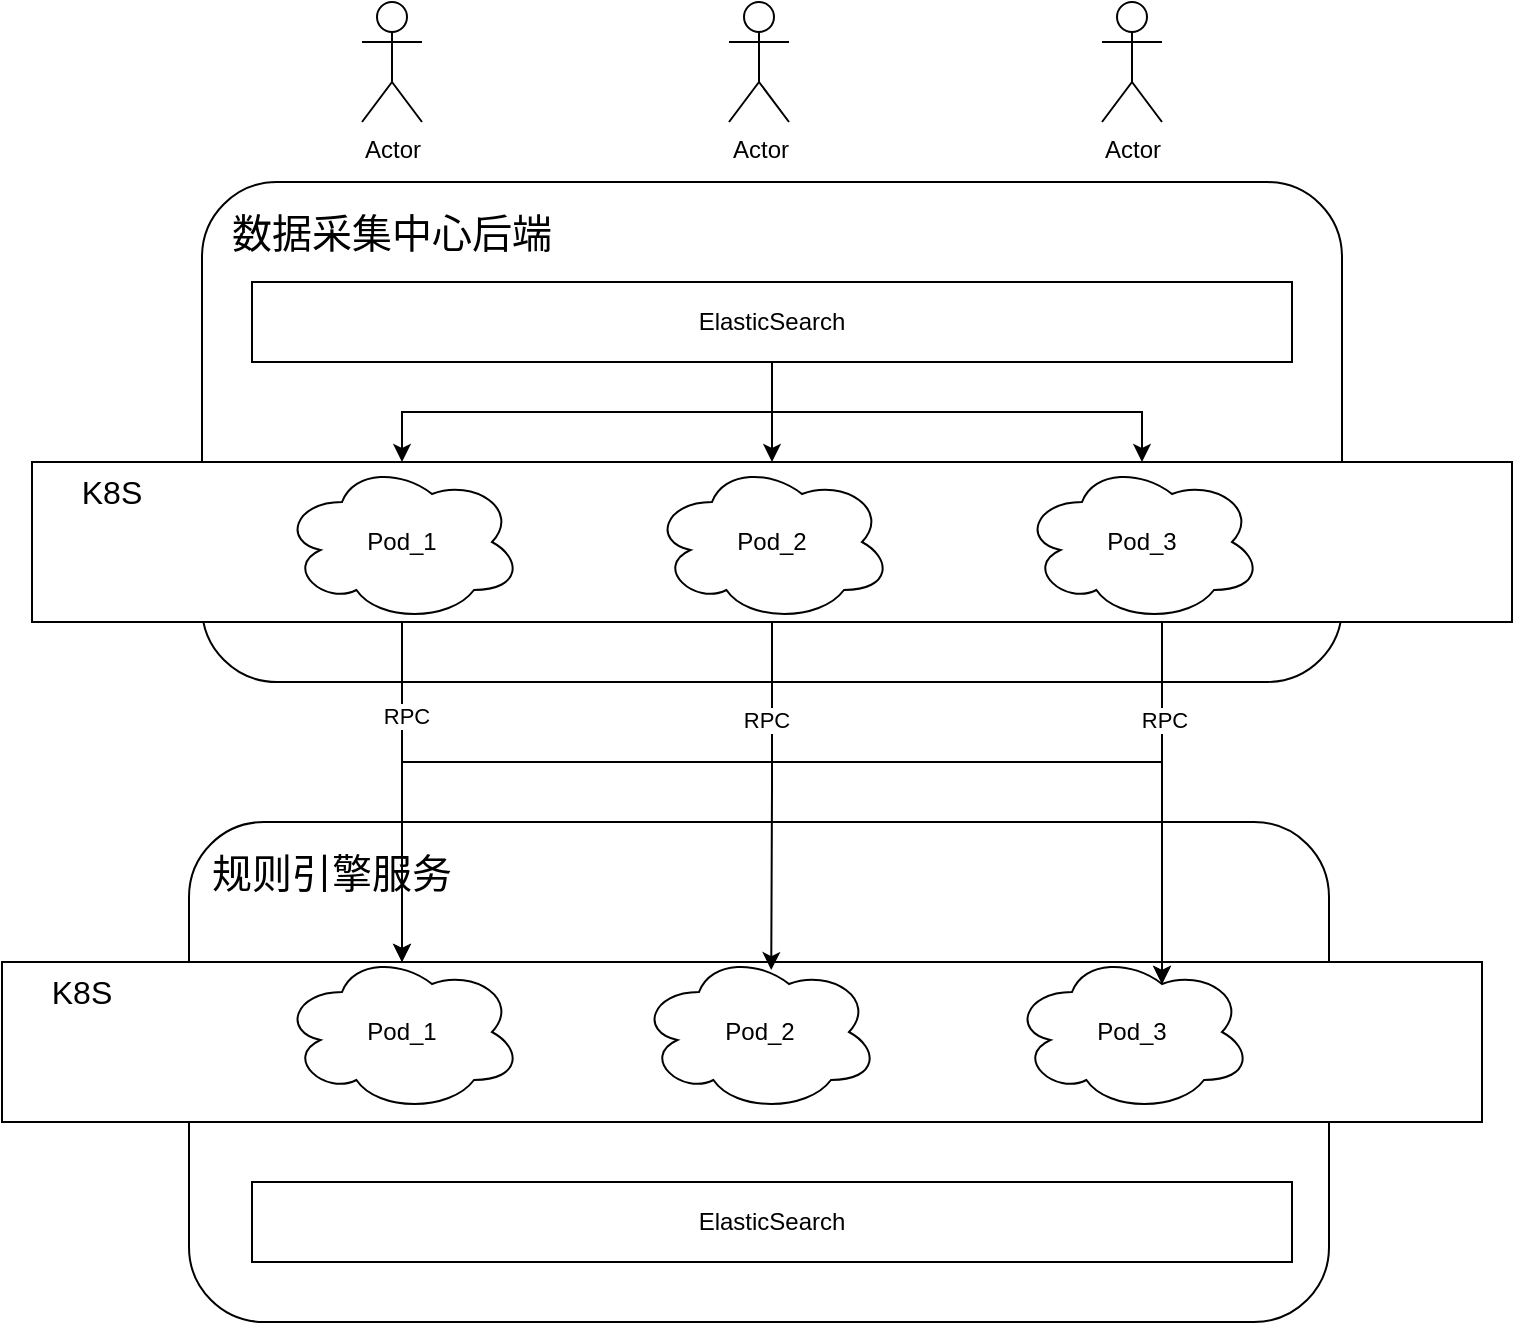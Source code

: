 <mxfile version="24.8.3">
  <diagram name="第 1 页" id="ja0HRZprbads0ubO2GaX">
    <mxGraphModel dx="2026" dy="1107" grid="1" gridSize="10" guides="1" tooltips="1" connect="1" arrows="1" fold="1" page="1" pageScale="1" pageWidth="827" pageHeight="1169" math="0" shadow="0">
      <root>
        <mxCell id="0" />
        <mxCell id="1" parent="0" />
        <mxCell id="0Gaw6kxAeufQkQbVFPKI-1" value="" style="rounded=1;whiteSpace=wrap;html=1;" vertex="1" parent="1">
          <mxGeometry x="120" y="160" width="570" height="250" as="geometry" />
        </mxCell>
        <mxCell id="0Gaw6kxAeufQkQbVFPKI-12" value="" style="rounded=0;whiteSpace=wrap;html=1;" vertex="1" parent="1">
          <mxGeometry x="35" y="300" width="740" height="80" as="geometry" />
        </mxCell>
        <mxCell id="0Gaw6kxAeufQkQbVFPKI-2" value="Actor" style="shape=umlActor;verticalLabelPosition=bottom;verticalAlign=top;html=1;outlineConnect=0;" vertex="1" parent="1">
          <mxGeometry x="200" y="70" width="30" height="60" as="geometry" />
        </mxCell>
        <mxCell id="0Gaw6kxAeufQkQbVFPKI-3" value="Actor" style="shape=umlActor;verticalLabelPosition=bottom;verticalAlign=top;html=1;outlineConnect=0;" vertex="1" parent="1">
          <mxGeometry x="383.5" y="70" width="30" height="60" as="geometry" />
        </mxCell>
        <mxCell id="0Gaw6kxAeufQkQbVFPKI-4" value="Actor" style="shape=umlActor;verticalLabelPosition=bottom;verticalAlign=top;html=1;outlineConnect=0;" vertex="1" parent="1">
          <mxGeometry x="570" y="70" width="30" height="60" as="geometry" />
        </mxCell>
        <mxCell id="0Gaw6kxAeufQkQbVFPKI-6" value="&lt;font style=&quot;font-size: 20px;&quot;&gt;数据采集中心后端&lt;/font&gt;" style="text;html=1;align=center;verticalAlign=middle;whiteSpace=wrap;rounded=0;" vertex="1" parent="1">
          <mxGeometry x="120" y="170" width="190" height="30" as="geometry" />
        </mxCell>
        <mxCell id="0Gaw6kxAeufQkQbVFPKI-20" value="" style="edgeStyle=orthogonalEdgeStyle;rounded=0;orthogonalLoop=1;jettySize=auto;html=1;" edge="1" parent="1" source="0Gaw6kxAeufQkQbVFPKI-7" target="0Gaw6kxAeufQkQbVFPKI-9">
          <mxGeometry relative="1" as="geometry" />
        </mxCell>
        <mxCell id="0Gaw6kxAeufQkQbVFPKI-21" style="edgeStyle=orthogonalEdgeStyle;rounded=0;orthogonalLoop=1;jettySize=auto;html=1;" edge="1" parent="1" source="0Gaw6kxAeufQkQbVFPKI-7" target="0Gaw6kxAeufQkQbVFPKI-8">
          <mxGeometry relative="1" as="geometry" />
        </mxCell>
        <mxCell id="0Gaw6kxAeufQkQbVFPKI-22" style="edgeStyle=orthogonalEdgeStyle;rounded=0;orthogonalLoop=1;jettySize=auto;html=1;" edge="1" parent="1" source="0Gaw6kxAeufQkQbVFPKI-7" target="0Gaw6kxAeufQkQbVFPKI-10">
          <mxGeometry relative="1" as="geometry" />
        </mxCell>
        <mxCell id="0Gaw6kxAeufQkQbVFPKI-7" value="ElasticSearch" style="rounded=0;whiteSpace=wrap;html=1;" vertex="1" parent="1">
          <mxGeometry x="145" y="210" width="520" height="40" as="geometry" />
        </mxCell>
        <mxCell id="0Gaw6kxAeufQkQbVFPKI-8" value="Pod_1" style="ellipse;shape=cloud;whiteSpace=wrap;html=1;" vertex="1" parent="1">
          <mxGeometry x="160" y="300" width="120" height="80" as="geometry" />
        </mxCell>
        <mxCell id="0Gaw6kxAeufQkQbVFPKI-9" value="Pod_2" style="ellipse;shape=cloud;whiteSpace=wrap;html=1;" vertex="1" parent="1">
          <mxGeometry x="345" y="300" width="120" height="80" as="geometry" />
        </mxCell>
        <mxCell id="0Gaw6kxAeufQkQbVFPKI-10" value="Pod_3" style="ellipse;shape=cloud;whiteSpace=wrap;html=1;" vertex="1" parent="1">
          <mxGeometry x="530" y="300" width="120" height="80" as="geometry" />
        </mxCell>
        <mxCell id="0Gaw6kxAeufQkQbVFPKI-13" value="K8S" style="text;html=1;align=center;verticalAlign=middle;whiteSpace=wrap;rounded=0;fontSize=16;" vertex="1" parent="1">
          <mxGeometry x="35" y="300" width="80" height="30" as="geometry" />
        </mxCell>
        <mxCell id="0Gaw6kxAeufQkQbVFPKI-15" value="" style="rounded=1;whiteSpace=wrap;html=1;" vertex="1" parent="1">
          <mxGeometry x="113.5" y="480" width="570" height="250" as="geometry" />
        </mxCell>
        <mxCell id="0Gaw6kxAeufQkQbVFPKI-35" value="" style="rounded=0;whiteSpace=wrap;html=1;" vertex="1" parent="1">
          <mxGeometry x="20" y="550" width="740" height="80" as="geometry" />
        </mxCell>
        <mxCell id="0Gaw6kxAeufQkQbVFPKI-23" value="规则引擎服务" style="text;html=1;align=center;verticalAlign=middle;whiteSpace=wrap;rounded=0;fontSize=20;" vertex="1" parent="1">
          <mxGeometry x="120" y="490" width="130" height="30" as="geometry" />
        </mxCell>
        <mxCell id="0Gaw6kxAeufQkQbVFPKI-24" value="Pod_1" style="ellipse;shape=cloud;whiteSpace=wrap;html=1;" vertex="1" parent="1">
          <mxGeometry x="160" y="545" width="120" height="80" as="geometry" />
        </mxCell>
        <mxCell id="0Gaw6kxAeufQkQbVFPKI-25" value="Pod_2" style="ellipse;shape=cloud;whiteSpace=wrap;html=1;" vertex="1" parent="1">
          <mxGeometry x="338.5" y="545" width="120" height="80" as="geometry" />
        </mxCell>
        <mxCell id="0Gaw6kxAeufQkQbVFPKI-26" value="Pod_3" style="ellipse;shape=cloud;whiteSpace=wrap;html=1;" vertex="1" parent="1">
          <mxGeometry x="525" y="545" width="120" height="80" as="geometry" />
        </mxCell>
        <mxCell id="0Gaw6kxAeufQkQbVFPKI-27" style="edgeStyle=orthogonalEdgeStyle;rounded=0;orthogonalLoop=1;jettySize=auto;html=1;exitX=0.25;exitY=1;exitDx=0;exitDy=0;" edge="1" parent="1" source="0Gaw6kxAeufQkQbVFPKI-12">
          <mxGeometry relative="1" as="geometry">
            <mxPoint x="220" y="550" as="targetPoint" />
          </mxGeometry>
        </mxCell>
        <mxCell id="0Gaw6kxAeufQkQbVFPKI-33" value="RPC" style="edgeLabel;html=1;align=center;verticalAlign=middle;resizable=0;points=[];" vertex="1" connectable="0" parent="0Gaw6kxAeufQkQbVFPKI-27">
          <mxGeometry x="-0.452" y="2" relative="1" as="geometry">
            <mxPoint as="offset" />
          </mxGeometry>
        </mxCell>
        <mxCell id="0Gaw6kxAeufQkQbVFPKI-28" style="edgeStyle=orthogonalEdgeStyle;rounded=0;orthogonalLoop=1;jettySize=auto;html=1;" edge="1" parent="1" source="0Gaw6kxAeufQkQbVFPKI-9">
          <mxGeometry relative="1" as="geometry">
            <mxPoint x="220" y="550" as="targetPoint" />
            <Array as="points">
              <mxPoint x="405" y="450" />
              <mxPoint x="220" y="450" />
            </Array>
          </mxGeometry>
        </mxCell>
        <mxCell id="0Gaw6kxAeufQkQbVFPKI-29" style="edgeStyle=orthogonalEdgeStyle;rounded=0;orthogonalLoop=1;jettySize=auto;html=1;entryX=0.551;entryY=0.113;entryDx=0;entryDy=0;entryPerimeter=0;" edge="1" parent="1" source="0Gaw6kxAeufQkQbVFPKI-9" target="0Gaw6kxAeufQkQbVFPKI-25">
          <mxGeometry relative="1" as="geometry" />
        </mxCell>
        <mxCell id="0Gaw6kxAeufQkQbVFPKI-30" style="edgeStyle=orthogonalEdgeStyle;rounded=0;orthogonalLoop=1;jettySize=auto;html=1;entryX=0.625;entryY=0.2;entryDx=0;entryDy=0;entryPerimeter=0;exitX=0.5;exitY=1;exitDx=0;exitDy=0;" edge="1" parent="1" source="0Gaw6kxAeufQkQbVFPKI-12" target="0Gaw6kxAeufQkQbVFPKI-26">
          <mxGeometry relative="1" as="geometry">
            <Array as="points">
              <mxPoint x="405" y="450" />
              <mxPoint x="600" y="450" />
            </Array>
          </mxGeometry>
        </mxCell>
        <mxCell id="0Gaw6kxAeufQkQbVFPKI-32" value="RPC" style="edgeLabel;html=1;align=center;verticalAlign=middle;resizable=0;points=[];" vertex="1" connectable="0" parent="0Gaw6kxAeufQkQbVFPKI-30">
          <mxGeometry x="-0.743" y="-3" relative="1" as="geometry">
            <mxPoint as="offset" />
          </mxGeometry>
        </mxCell>
        <mxCell id="0Gaw6kxAeufQkQbVFPKI-31" style="edgeStyle=orthogonalEdgeStyle;rounded=0;orthogonalLoop=1;jettySize=auto;html=1;exitX=0.75;exitY=1;exitDx=0;exitDy=0;entryX=0.625;entryY=0.2;entryDx=0;entryDy=0;entryPerimeter=0;" edge="1" parent="1" source="0Gaw6kxAeufQkQbVFPKI-12" target="0Gaw6kxAeufQkQbVFPKI-26">
          <mxGeometry relative="1" as="geometry">
            <Array as="points">
              <mxPoint x="600" y="380" />
            </Array>
          </mxGeometry>
        </mxCell>
        <mxCell id="0Gaw6kxAeufQkQbVFPKI-34" value="RPC" style="edgeLabel;html=1;align=center;verticalAlign=middle;resizable=0;points=[];" vertex="1" connectable="0" parent="0Gaw6kxAeufQkQbVFPKI-31">
          <mxGeometry x="-0.389" y="1" relative="1" as="geometry">
            <mxPoint as="offset" />
          </mxGeometry>
        </mxCell>
        <mxCell id="0Gaw6kxAeufQkQbVFPKI-37" value="K8S" style="text;html=1;align=center;verticalAlign=middle;whiteSpace=wrap;rounded=0;fontSize=16;" vertex="1" parent="1">
          <mxGeometry x="20" y="550" width="80" height="30" as="geometry" />
        </mxCell>
        <mxCell id="0Gaw6kxAeufQkQbVFPKI-38" value="ElasticSearch" style="rounded=0;whiteSpace=wrap;html=1;" vertex="1" parent="1">
          <mxGeometry x="145" y="660" width="520" height="40" as="geometry" />
        </mxCell>
      </root>
    </mxGraphModel>
  </diagram>
</mxfile>
